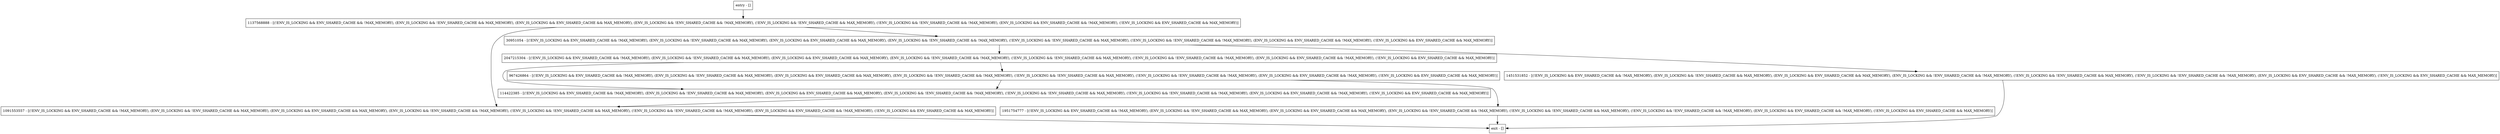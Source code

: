 digraph finishAdditionOfSharedCacheEnv {
node [shape=record];
1091553557 [label="1091553557 - [(!ENV_IS_LOCKING && ENV_SHARED_CACHE && !MAX_MEMORY), (ENV_IS_LOCKING && !ENV_SHARED_CACHE && MAX_MEMORY), (ENV_IS_LOCKING && ENV_SHARED_CACHE && MAX_MEMORY), (ENV_IS_LOCKING && !ENV_SHARED_CACHE && !MAX_MEMORY), (!ENV_IS_LOCKING && !ENV_SHARED_CACHE && MAX_MEMORY), (!ENV_IS_LOCKING && !ENV_SHARED_CACHE && !MAX_MEMORY), (ENV_IS_LOCKING && ENV_SHARED_CACHE && !MAX_MEMORY), (!ENV_IS_LOCKING && ENV_SHARED_CACHE && MAX_MEMORY)]"];
967426864 [label="967426864 - [(!ENV_IS_LOCKING && ENV_SHARED_CACHE && !MAX_MEMORY), (ENV_IS_LOCKING && !ENV_SHARED_CACHE && MAX_MEMORY), (ENV_IS_LOCKING && ENV_SHARED_CACHE && MAX_MEMORY), (ENV_IS_LOCKING && !ENV_SHARED_CACHE && !MAX_MEMORY), (!ENV_IS_LOCKING && !ENV_SHARED_CACHE && MAX_MEMORY), (!ENV_IS_LOCKING && !ENV_SHARED_CACHE && !MAX_MEMORY), (ENV_IS_LOCKING && ENV_SHARED_CACHE && !MAX_MEMORY), (!ENV_IS_LOCKING && ENV_SHARED_CACHE && MAX_MEMORY)]"];
entry [label="entry - []"];
exit [label="exit - []"];
30951054 [label="30951054 - [(!ENV_IS_LOCKING && ENV_SHARED_CACHE && !MAX_MEMORY), (ENV_IS_LOCKING && !ENV_SHARED_CACHE && MAX_MEMORY), (ENV_IS_LOCKING && ENV_SHARED_CACHE && MAX_MEMORY), (ENV_IS_LOCKING && !ENV_SHARED_CACHE && !MAX_MEMORY), (!ENV_IS_LOCKING && !ENV_SHARED_CACHE && MAX_MEMORY), (!ENV_IS_LOCKING && !ENV_SHARED_CACHE && !MAX_MEMORY), (ENV_IS_LOCKING && ENV_SHARED_CACHE && !MAX_MEMORY), (!ENV_IS_LOCKING && ENV_SHARED_CACHE && MAX_MEMORY)]"];
1451531852 [label="1451531852 - [(!ENV_IS_LOCKING && ENV_SHARED_CACHE && !MAX_MEMORY), (ENV_IS_LOCKING && !ENV_SHARED_CACHE && MAX_MEMORY), (ENV_IS_LOCKING && ENV_SHARED_CACHE && MAX_MEMORY), (ENV_IS_LOCKING && !ENV_SHARED_CACHE && !MAX_MEMORY), (!ENV_IS_LOCKING && !ENV_SHARED_CACHE && MAX_MEMORY), (!ENV_IS_LOCKING && !ENV_SHARED_CACHE && !MAX_MEMORY), (ENV_IS_LOCKING && ENV_SHARED_CACHE && !MAX_MEMORY), (!ENV_IS_LOCKING && ENV_SHARED_CACHE && MAX_MEMORY)]"];
114422385 [label="114422385 - [(!ENV_IS_LOCKING && ENV_SHARED_CACHE && !MAX_MEMORY), (ENV_IS_LOCKING && !ENV_SHARED_CACHE && MAX_MEMORY), (ENV_IS_LOCKING && ENV_SHARED_CACHE && MAX_MEMORY), (ENV_IS_LOCKING && !ENV_SHARED_CACHE && !MAX_MEMORY), (!ENV_IS_LOCKING && !ENV_SHARED_CACHE && MAX_MEMORY), (!ENV_IS_LOCKING && !ENV_SHARED_CACHE && !MAX_MEMORY), (ENV_IS_LOCKING && ENV_SHARED_CACHE && !MAX_MEMORY), (!ENV_IS_LOCKING && ENV_SHARED_CACHE && MAX_MEMORY)]"];
1137568888 [label="1137568888 - [(!ENV_IS_LOCKING && ENV_SHARED_CACHE && !MAX_MEMORY), (ENV_IS_LOCKING && !ENV_SHARED_CACHE && MAX_MEMORY), (ENV_IS_LOCKING && ENV_SHARED_CACHE && MAX_MEMORY), (ENV_IS_LOCKING && !ENV_SHARED_CACHE && !MAX_MEMORY), (!ENV_IS_LOCKING && !ENV_SHARED_CACHE && MAX_MEMORY), (!ENV_IS_LOCKING && !ENV_SHARED_CACHE && !MAX_MEMORY), (ENV_IS_LOCKING && ENV_SHARED_CACHE && !MAX_MEMORY), (!ENV_IS_LOCKING && ENV_SHARED_CACHE && MAX_MEMORY)]"];
2047215304 [label="2047215304 - [(!ENV_IS_LOCKING && ENV_SHARED_CACHE && !MAX_MEMORY), (ENV_IS_LOCKING && !ENV_SHARED_CACHE && MAX_MEMORY), (ENV_IS_LOCKING && ENV_SHARED_CACHE && MAX_MEMORY), (ENV_IS_LOCKING && !ENV_SHARED_CACHE && !MAX_MEMORY), (!ENV_IS_LOCKING && !ENV_SHARED_CACHE && MAX_MEMORY), (!ENV_IS_LOCKING && !ENV_SHARED_CACHE && !MAX_MEMORY), (ENV_IS_LOCKING && ENV_SHARED_CACHE && !MAX_MEMORY), (!ENV_IS_LOCKING && ENV_SHARED_CACHE && MAX_MEMORY)]"];
1951754777 [label="1951754777 - [(!ENV_IS_LOCKING && ENV_SHARED_CACHE && !MAX_MEMORY), (ENV_IS_LOCKING && !ENV_SHARED_CACHE && MAX_MEMORY), (ENV_IS_LOCKING && ENV_SHARED_CACHE && MAX_MEMORY), (ENV_IS_LOCKING && !ENV_SHARED_CACHE && !MAX_MEMORY), (!ENV_IS_LOCKING && !ENV_SHARED_CACHE && MAX_MEMORY), (!ENV_IS_LOCKING && !ENV_SHARED_CACHE && !MAX_MEMORY), (ENV_IS_LOCKING && ENV_SHARED_CACHE && !MAX_MEMORY), (!ENV_IS_LOCKING && ENV_SHARED_CACHE && MAX_MEMORY)]"];
entry;
exit;
1091553557 -> exit;
967426864 -> 114422385;
967426864 -> 1951754777;
entry -> 1137568888;
30951054 -> 1451531852;
30951054 -> 2047215304;
1451531852 -> exit;
114422385 -> 1091553557;
1137568888 -> 1091553557;
1137568888 -> 30951054;
2047215304 -> 967426864;
2047215304 -> 114422385;
1951754777 -> exit;
}
